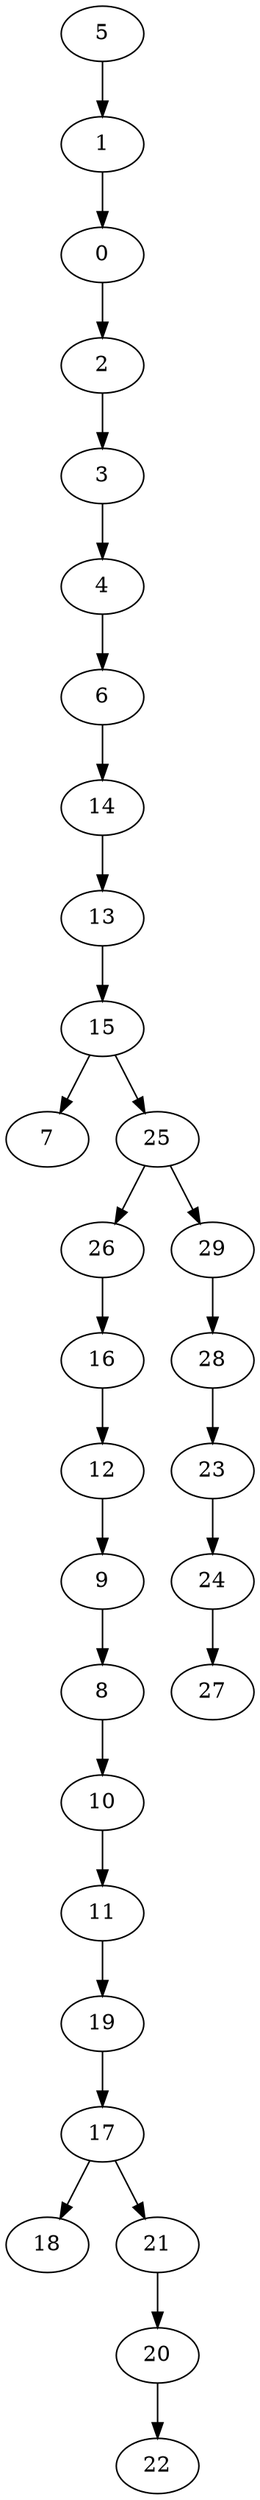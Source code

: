 digraph my_graph {
5 [label=5]
1 [label=1]
0 [label=0]
2 [label=2]
3 [label=3]
4 [label=4]
6 [label=6]
14 [label=14]
13 [label=13]
15 [label=15]
7 [label=7]
25 [label=25]
26 [label=26]
16 [label=16]
12 [label=12]
9 [label=9]
8 [label=8]
10 [label=10]
11 [label=11]
19 [label=19]
17 [label=17]
18 [label=18]
21 [label=21]
20 [label=20]
22 [label=22]
29 [label=29]
28 [label=28]
23 [label=23]
24 [label=24]
27 [label=27]
5->1
1->0
0->2
2->3
3->4
4->6
6->14
14->13
13->15
15->7
15->25
25->26
26->16
16->12
12->9
9->8
8->10
10->11
11->19
19->17
17->18
17->21
21->20
20->22
25->29
29->28
28->23
23->24
24->27
}
